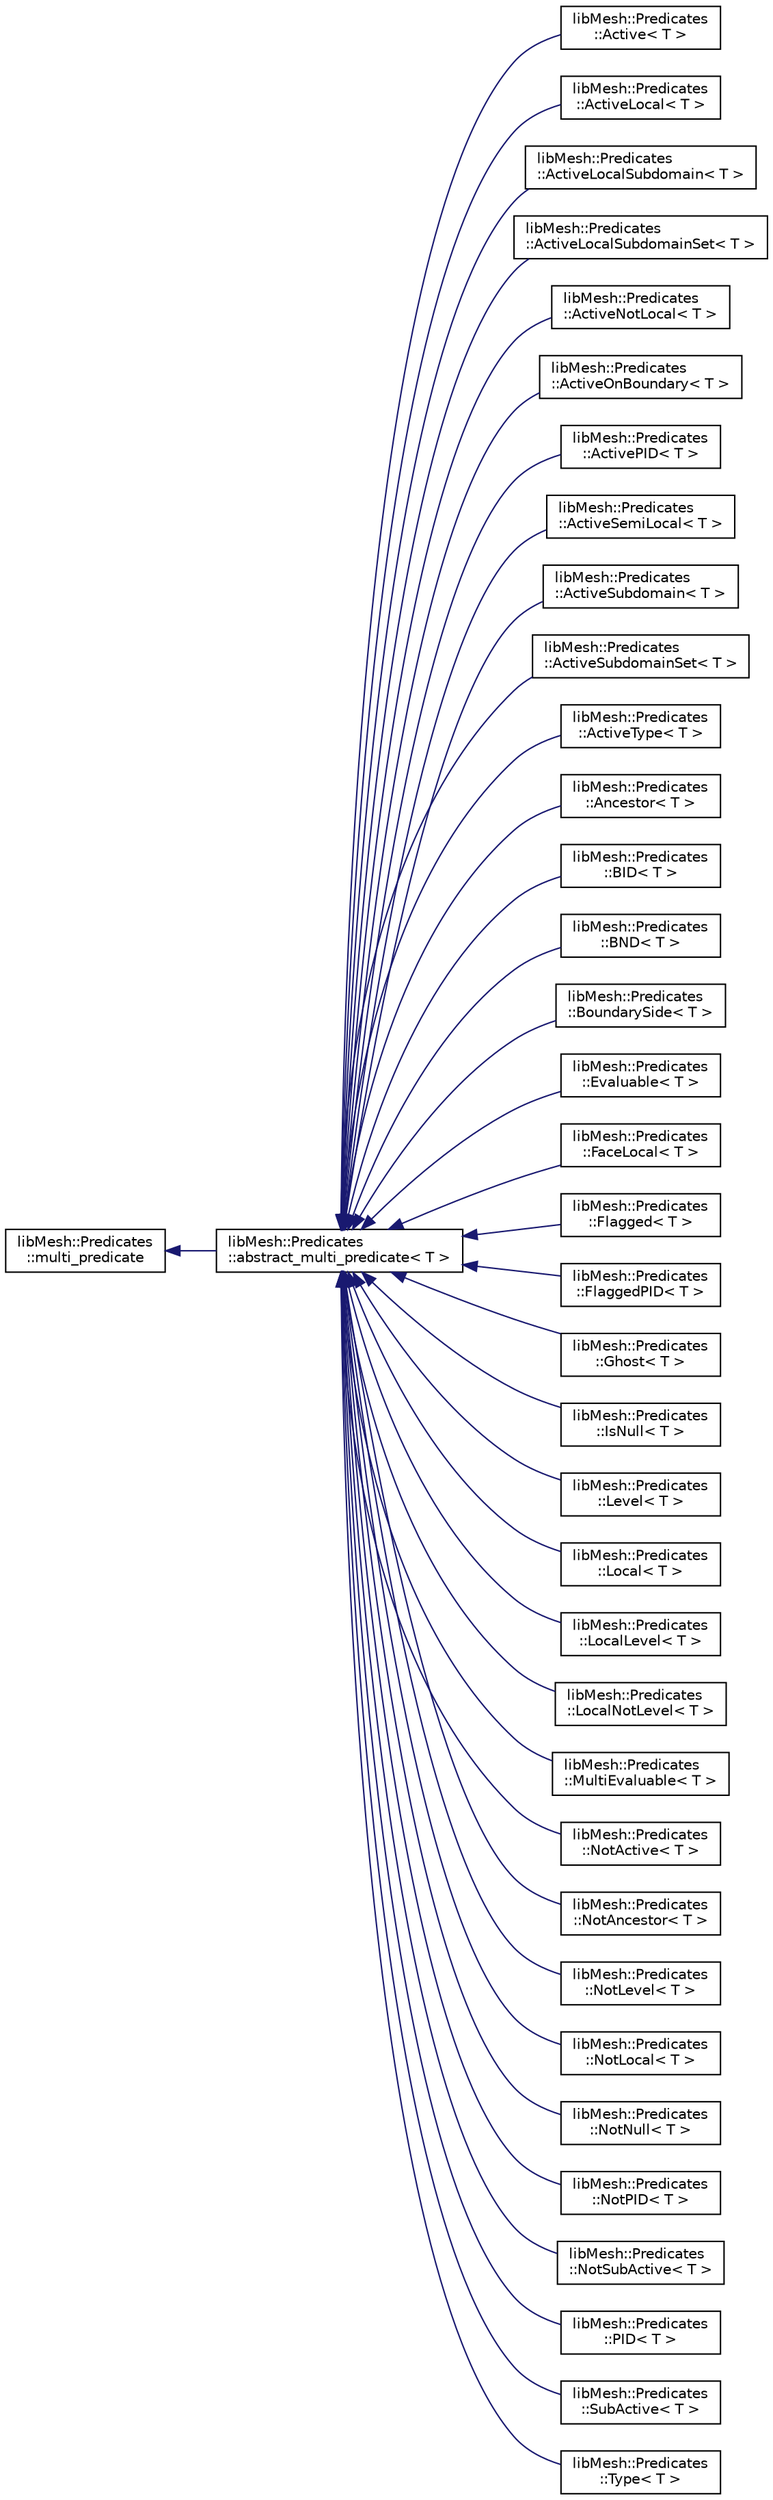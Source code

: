 digraph "类继承关系图"
{
 // INTERACTIVE_SVG=YES
  edge [fontname="Helvetica",fontsize="10",labelfontname="Helvetica",labelfontsize="10"];
  node [fontname="Helvetica",fontsize="10",shape=record];
  rankdir="LR";
  Node1 [label="libMesh::Predicates\l::multi_predicate",height=0.2,width=0.4,color="black", fillcolor="white", style="filled",URL="$structlibMesh_1_1Predicates_1_1multi__predicate.html"];
  Node1 -> Node2 [dir="back",color="midnightblue",fontsize="10",style="solid",fontname="Helvetica"];
  Node2 [label="libMesh::Predicates\l::abstract_multi_predicate\< T \>",height=0.2,width=0.4,color="black", fillcolor="white", style="filled",URL="$structlibMesh_1_1Predicates_1_1abstract__multi__predicate.html"];
  Node2 -> Node3 [dir="back",color="midnightblue",fontsize="10",style="solid",fontname="Helvetica"];
  Node3 [label="libMesh::Predicates\l::Active\< T \>",height=0.2,width=0.4,color="black", fillcolor="white", style="filled",URL="$structlibMesh_1_1Predicates_1_1Active.html",tooltip="Used to iterate over non-nullptr, active entries in a container. "];
  Node2 -> Node4 [dir="back",color="midnightblue",fontsize="10",style="solid",fontname="Helvetica"];
  Node4 [label="libMesh::Predicates\l::ActiveLocal\< T \>",height=0.2,width=0.4,color="black", fillcolor="white", style="filled",URL="$structlibMesh_1_1Predicates_1_1ActiveLocal.html",tooltip="Used to iterate over non-nullptr, active, local elements owned by a given processor. "];
  Node2 -> Node5 [dir="back",color="midnightblue",fontsize="10",style="solid",fontname="Helvetica"];
  Node5 [label="libMesh::Predicates\l::ActiveLocalSubdomain\< T \>",height=0.2,width=0.4,color="black", fillcolor="white", style="filled",URL="$structlibMesh_1_1Predicates_1_1ActiveLocalSubdomain.html",tooltip="Used to iterate over non-nullptr, active elements with a given PID on a given subdomain. "];
  Node2 -> Node6 [dir="back",color="midnightblue",fontsize="10",style="solid",fontname="Helvetica"];
  Node6 [label="libMesh::Predicates\l::ActiveLocalSubdomainSet\< T \>",height=0.2,width=0.4,color="black", fillcolor="white", style="filled",URL="$structlibMesh_1_1Predicates_1_1ActiveLocalSubdomainSet.html",tooltip="Used to iterate over non-nullptr, active elements with a given PID whose subdomains are in a user-spe..."];
  Node2 -> Node7 [dir="back",color="midnightblue",fontsize="10",style="solid",fontname="Helvetica"];
  Node7 [label="libMesh::Predicates\l::ActiveNotLocal\< T \>",height=0.2,width=0.4,color="black", fillcolor="white", style="filled",URL="$structlibMesh_1_1Predicates_1_1ActiveNotLocal.html",tooltip="Used to iterate over non-nullptr, active, non-local entries in a container. "];
  Node2 -> Node8 [dir="back",color="midnightblue",fontsize="10",style="solid",fontname="Helvetica"];
  Node8 [label="libMesh::Predicates\l::ActiveOnBoundary\< T \>",height=0.2,width=0.4,color="black", fillcolor="white", style="filled",URL="$structlibMesh_1_1Predicates_1_1ActiveOnBoundary.html",tooltip="Used to iterate over non-nullptr, active elements which are on the boundary. "];
  Node2 -> Node9 [dir="back",color="midnightblue",fontsize="10",style="solid",fontname="Helvetica"];
  Node9 [label="libMesh::Predicates\l::ActivePID\< T \>",height=0.2,width=0.4,color="black", fillcolor="white", style="filled",URL="$structlibMesh_1_1Predicates_1_1ActivePID.html",tooltip="Used to iterate over non-nullptr, active elements owned by a given processor. "];
  Node2 -> Node10 [dir="back",color="midnightblue",fontsize="10",style="solid",fontname="Helvetica"];
  Node10 [label="libMesh::Predicates\l::ActiveSemiLocal\< T \>",height=0.2,width=0.4,color="black", fillcolor="white", style="filled",URL="$structlibMesh_1_1Predicates_1_1ActiveSemiLocal.html",tooltip="Used to iterate over non-nullptr, semi-local entries (i.e. "];
  Node2 -> Node11 [dir="back",color="midnightblue",fontsize="10",style="solid",fontname="Helvetica"];
  Node11 [label="libMesh::Predicates\l::ActiveSubdomain\< T \>",height=0.2,width=0.4,color="black", fillcolor="white", style="filled",URL="$structlibMesh_1_1Predicates_1_1ActiveSubdomain.html",tooltip="Used to iterate over non-nullptr, active elements on a given subdomain. "];
  Node2 -> Node12 [dir="back",color="midnightblue",fontsize="10",style="solid",fontname="Helvetica"];
  Node12 [label="libMesh::Predicates\l::ActiveSubdomainSet\< T \>",height=0.2,width=0.4,color="black", fillcolor="white", style="filled",URL="$structlibMesh_1_1Predicates_1_1ActiveSubdomainSet.html",tooltip="Used to iterate over non-nullptr, active elements whose subdomains are in a user-specified set..."];
  Node2 -> Node13 [dir="back",color="midnightblue",fontsize="10",style="solid",fontname="Helvetica"];
  Node13 [label="libMesh::Predicates\l::ActiveType\< T \>",height=0.2,width=0.4,color="black", fillcolor="white", style="filled",URL="$structlibMesh_1_1Predicates_1_1ActiveType.html",tooltip="Used to iterate over non-nullptr, active elements of a given geometric type. "];
  Node2 -> Node14 [dir="back",color="midnightblue",fontsize="10",style="solid",fontname="Helvetica"];
  Node14 [label="libMesh::Predicates\l::Ancestor\< T \>",height=0.2,width=0.4,color="black", fillcolor="white", style="filled",URL="$structlibMesh_1_1Predicates_1_1Ancestor.html",tooltip="Used to iterate over non-nullptr, entries that have children (i.e. "];
  Node2 -> Node15 [dir="back",color="midnightblue",fontsize="10",style="solid",fontname="Helvetica"];
  Node15 [label="libMesh::Predicates\l::BID\< T \>",height=0.2,width=0.4,color="black", fillcolor="white", style="filled",URL="$structlibMesh_1_1Predicates_1_1BID.html",tooltip="Used to iterate over non-nullptr elements on the boundary with a given ID. "];
  Node2 -> Node16 [dir="back",color="midnightblue",fontsize="10",style="solid",fontname="Helvetica"];
  Node16 [label="libMesh::Predicates\l::BND\< T \>",height=0.2,width=0.4,color="black", fillcolor="white", style="filled",URL="$structlibMesh_1_1Predicates_1_1BND.html",tooltip="Used to iterate over non-nullptr elements on the boundary. "];
  Node2 -> Node17 [dir="back",color="midnightblue",fontsize="10",style="solid",fontname="Helvetica"];
  Node17 [label="libMesh::Predicates\l::BoundarySide\< T \>",height=0.2,width=0.4,color="black", fillcolor="white", style="filled",URL="$structlibMesh_1_1Predicates_1_1BoundarySide.html",tooltip="Used to iterate over the sides of an element which are on the boundary of the Mesh. "];
  Node2 -> Node18 [dir="back",color="midnightblue",fontsize="10",style="solid",fontname="Helvetica"];
  Node18 [label="libMesh::Predicates\l::Evaluable\< T \>",height=0.2,width=0.4,color="black", fillcolor="white", style="filled",URL="$structlibMesh_1_1Predicates_1_1Evaluable.html",tooltip="Used to iterate over elements where solutions indexed by a given DofMap are evaluable for a given var..."];
  Node2 -> Node19 [dir="back",color="midnightblue",fontsize="10",style="solid",fontname="Helvetica"];
  Node19 [label="libMesh::Predicates\l::FaceLocal\< T \>",height=0.2,width=0.4,color="black", fillcolor="white", style="filled",URL="$structlibMesh_1_1Predicates_1_1FaceLocal.html",tooltip="Used to iterate over non-nullptr, face-local entries (i.e. "];
  Node2 -> Node20 [dir="back",color="midnightblue",fontsize="10",style="solid",fontname="Helvetica"];
  Node20 [label="libMesh::Predicates\l::Flagged\< T \>",height=0.2,width=0.4,color="black", fillcolor="white", style="filled",URL="$structlibMesh_1_1Predicates_1_1Flagged.html",tooltip="Used to iterate over non-nullptr, elements with a given refinement flag. "];
  Node2 -> Node21 [dir="back",color="midnightblue",fontsize="10",style="solid",fontname="Helvetica"];
  Node21 [label="libMesh::Predicates\l::FlaggedPID\< T \>",height=0.2,width=0.4,color="black", fillcolor="white", style="filled",URL="$structlibMesh_1_1Predicates_1_1FlaggedPID.html",tooltip="Used to iterate over non-nullptr, elements with a given refinement flag belonging to a given processo..."];
  Node2 -> Node22 [dir="back",color="midnightblue",fontsize="10",style="solid",fontname="Helvetica"];
  Node22 [label="libMesh::Predicates\l::Ghost\< T \>",height=0.2,width=0.4,color="black", fillcolor="white", style="filled",URL="$structlibMesh_1_1Predicates_1_1Ghost.html",tooltip="Used to iterate over non-nullptr elements not owned by a given processor but semi-local to that proce..."];
  Node2 -> Node23 [dir="back",color="midnightblue",fontsize="10",style="solid",fontname="Helvetica"];
  Node23 [label="libMesh::Predicates\l::IsNull\< T \>",height=0.2,width=0.4,color="black", fillcolor="white", style="filled",URL="$structlibMesh_1_1Predicates_1_1IsNull.html",tooltip="Used to iterate over nullptr entries in a container. "];
  Node2 -> Node24 [dir="back",color="midnightblue",fontsize="10",style="solid",fontname="Helvetica"];
  Node24 [label="libMesh::Predicates\l::Level\< T \>",height=0.2,width=0.4,color="black", fillcolor="white", style="filled",URL="$structlibMesh_1_1Predicates_1_1Level.html",tooltip="Used to iterate over non-nullptr elements of a specified (refinement) level. "];
  Node2 -> Node25 [dir="back",color="midnightblue",fontsize="10",style="solid",fontname="Helvetica"];
  Node25 [label="libMesh::Predicates\l::Local\< T \>",height=0.2,width=0.4,color="black", fillcolor="white", style="filled",URL="$structlibMesh_1_1Predicates_1_1Local.html",tooltip="Used to iterate over non-nullptr, local entries (i.e. "];
  Node2 -> Node26 [dir="back",color="midnightblue",fontsize="10",style="solid",fontname="Helvetica"];
  Node26 [label="libMesh::Predicates\l::LocalLevel\< T \>",height=0.2,width=0.4,color="black", fillcolor="white", style="filled",URL="$structlibMesh_1_1Predicates_1_1LocalLevel.html",tooltip="Used to iterate over non-nullptr local elements with a specified (refinement) level. "];
  Node2 -> Node27 [dir="back",color="midnightblue",fontsize="10",style="solid",fontname="Helvetica"];
  Node27 [label="libMesh::Predicates\l::LocalNotLevel\< T \>",height=0.2,width=0.4,color="black", fillcolor="white", style="filled",URL="$structlibMesh_1_1Predicates_1_1LocalNotLevel.html",tooltip="Used to iterate over non-nullptr local elements not of a specified (refinement) level. "];
  Node2 -> Node28 [dir="back",color="midnightblue",fontsize="10",style="solid",fontname="Helvetica"];
  Node28 [label="libMesh::Predicates\l::MultiEvaluable\< T \>",height=0.2,width=0.4,color="black", fillcolor="white", style="filled",URL="$structlibMesh_1_1Predicates_1_1MultiEvaluable.html",tooltip="Used to iterate over elements where solutions indexed by a given vector of DofMaps are evaluable for ..."];
  Node2 -> Node29 [dir="back",color="midnightblue",fontsize="10",style="solid",fontname="Helvetica"];
  Node29 [label="libMesh::Predicates\l::NotActive\< T \>",height=0.2,width=0.4,color="black", fillcolor="white", style="filled",URL="$structlibMesh_1_1Predicates_1_1NotActive.html",tooltip="Used to iterate over non-nullptr, inactive entries in a container. "];
  Node2 -> Node30 [dir="back",color="midnightblue",fontsize="10",style="solid",fontname="Helvetica"];
  Node30 [label="libMesh::Predicates\l::NotAncestor\< T \>",height=0.2,width=0.4,color="black", fillcolor="white", style="filled",URL="$structlibMesh_1_1Predicates_1_1NotAncestor.html",tooltip="Used to iterate over non-nullptr, entries that have no children (i.e. "];
  Node2 -> Node31 [dir="back",color="midnightblue",fontsize="10",style="solid",fontname="Helvetica"];
  Node31 [label="libMesh::Predicates\l::NotLevel\< T \>",height=0.2,width=0.4,color="black", fillcolor="white", style="filled",URL="$structlibMesh_1_1Predicates_1_1NotLevel.html",tooltip="Used to iterate over non-nullptr elements not of a specified (refinement) level. "];
  Node2 -> Node32 [dir="back",color="midnightblue",fontsize="10",style="solid",fontname="Helvetica"];
  Node32 [label="libMesh::Predicates\l::NotLocal\< T \>",height=0.2,width=0.4,color="black", fillcolor="white", style="filled",URL="$structlibMesh_1_1Predicates_1_1NotLocal.html",tooltip="Used to iterate over non-nullptr, non-local entries in a container. "];
  Node2 -> Node33 [dir="back",color="midnightblue",fontsize="10",style="solid",fontname="Helvetica"];
  Node33 [label="libMesh::Predicates\l::NotNull\< T \>",height=0.2,width=0.4,color="black", fillcolor="white", style="filled",URL="$structlibMesh_1_1Predicates_1_1NotNull.html",tooltip="Used to iterate over non-nullptr entries in a container. "];
  Node2 -> Node34 [dir="back",color="midnightblue",fontsize="10",style="solid",fontname="Helvetica"];
  Node34 [label="libMesh::Predicates\l::NotPID\< T \>",height=0.2,width=0.4,color="black", fillcolor="white", style="filled",URL="$structlibMesh_1_1Predicates_1_1NotPID.html",tooltip="Used to iterate over non-nullptr elements not owned by a given processor. "];
  Node2 -> Node35 [dir="back",color="midnightblue",fontsize="10",style="solid",fontname="Helvetica"];
  Node35 [label="libMesh::Predicates\l::NotSubActive\< T \>",height=0.2,width=0.4,color="black", fillcolor="white", style="filled",URL="$structlibMesh_1_1Predicates_1_1NotSubActive.html",tooltip="Used to iterate over non-nullptr, non-subactive entries (i.e. "];
  Node2 -> Node36 [dir="back",color="midnightblue",fontsize="10",style="solid",fontname="Helvetica"];
  Node36 [label="libMesh::Predicates\l::PID\< T \>",height=0.2,width=0.4,color="black", fillcolor="white", style="filled",URL="$structlibMesh_1_1Predicates_1_1PID.html",tooltip="Used to iterate over non-nullptr elements owned by a given processor. "];
  Node2 -> Node37 [dir="back",color="midnightblue",fontsize="10",style="solid",fontname="Helvetica"];
  Node37 [label="libMesh::Predicates\l::SubActive\< T \>",height=0.2,width=0.4,color="black", fillcolor="white", style="filled",URL="$structlibMesh_1_1Predicates_1_1SubActive.html",tooltip="Used to iterate over non-nullptr, subactive entries (i.e. "];
  Node2 -> Node38 [dir="back",color="midnightblue",fontsize="10",style="solid",fontname="Helvetica"];
  Node38 [label="libMesh::Predicates\l::Type\< T \>",height=0.2,width=0.4,color="black", fillcolor="white", style="filled",URL="$structlibMesh_1_1Predicates_1_1Type.html",tooltip="Used to iterate over non-nullptr, elements of a given geometric type. "];
}
